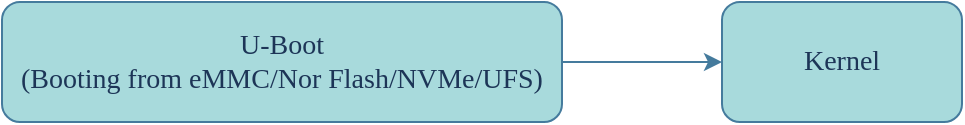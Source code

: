 <mxfile version="22.1.3" type="github" pages="3">
  <diagram name="第 1 页" id="-PQ7a87coccsCbGEvKLt">
    <mxGraphModel dx="933" dy="478" grid="1" gridSize="10" guides="1" tooltips="1" connect="1" arrows="1" fold="1" page="1" pageScale="1" pageWidth="827" pageHeight="1169" background="none" math="0" shadow="0">
      <root>
        <mxCell id="0" />
        <mxCell id="1" parent="0" />
        <mxCell id="opbxaaCzsm2ePwEEzuPa-1" value="" style="edgeStyle=orthogonalEdgeStyle;rounded=0;orthogonalLoop=1;jettySize=auto;html=1;labelBackgroundColor=none;strokeColor=#457B9D;fontColor=default;" parent="1" source="opbxaaCzsm2ePwEEzuPa-2" target="opbxaaCzsm2ePwEEzuPa-3" edge="1">
          <mxGeometry relative="1" as="geometry" />
        </mxCell>
        <mxCell id="opbxaaCzsm2ePwEEzuPa-2" value="&lt;font face=&quot;Times New Roman&quot; style=&quot;font-size: 14px;&quot;&gt;U-Boot&lt;br&gt;(Booting from eMMC/Nor Flash/NVMe/UFS)&lt;/font&gt;" style="whiteSpace=wrap;html=1;rounded=1;fillColor=#A8DADC;strokeColor=#457B9D;fontColor=#1D3557;labelBackgroundColor=none;" parent="1" vertex="1">
          <mxGeometry x="80" y="160" width="280" height="60" as="geometry" />
        </mxCell>
        <mxCell id="opbxaaCzsm2ePwEEzuPa-3" value="&lt;font face=&quot;Times New Roman&quot; style=&quot;font-size: 14px;&quot;&gt;Kernel&lt;/font&gt;" style="whiteSpace=wrap;html=1;rounded=1;fillColor=#A8DADC;strokeColor=#457B9D;fontColor=#1D3557;labelBackgroundColor=none;" parent="1" vertex="1">
          <mxGeometry x="440" y="160" width="120" height="60" as="geometry" />
        </mxCell>
      </root>
    </mxGraphModel>
  </diagram>
  <diagram id="61YwOHfB2VMfFZFJ1FKA" name="第 2 页">
    <mxGraphModel dx="933" dy="478" grid="1" gridSize="10" guides="1" tooltips="1" connect="1" arrows="1" fold="1" page="1" pageScale="1" pageWidth="827" pageHeight="1169" math="0" shadow="0">
      <root>
        <mxCell id="0" />
        <mxCell id="1" parent="0" />
        <mxCell id="goVptPX91S9yTsB_GWEB-6" style="edgeStyle=orthogonalEdgeStyle;rounded=0;orthogonalLoop=1;jettySize=auto;html=1;exitX=1;exitY=0.5;exitDx=0;exitDy=0;" edge="1" parent="1" source="goVptPX91S9yTsB_GWEB-2" target="goVptPX91S9yTsB_GWEB-3">
          <mxGeometry relative="1" as="geometry" />
        </mxCell>
        <mxCell id="goVptPX91S9yTsB_GWEB-2" value="U-Boot" style="whiteSpace=wrap;html=1;rounded=1;fillColor=#A8DADC;strokeColor=#457B9D;fontColor=#1D3557;" vertex="1" parent="1">
          <mxGeometry x="240" y="160" width="120" height="60" as="geometry" />
        </mxCell>
        <mxCell id="goVptPX91S9yTsB_GWEB-3" value="Kernel" style="whiteSpace=wrap;html=1;rounded=1;fillColor=#A8DADC;strokeColor=#457B9D;fontColor=#1D3557;" vertex="1" parent="1">
          <mxGeometry x="440" y="160" width="120" height="60" as="geometry" />
        </mxCell>
        <mxCell id="goVptPX91S9yTsB_GWEB-5" style="edgeStyle=orthogonalEdgeStyle;rounded=0;orthogonalLoop=1;jettySize=auto;html=1;exitX=1;exitY=0.5;exitDx=0;exitDy=0;entryX=0;entryY=0.5;entryDx=0;entryDy=0;" edge="1" parent="1" source="goVptPX91S9yTsB_GWEB-4" target="goVptPX91S9yTsB_GWEB-2">
          <mxGeometry relative="1" as="geometry" />
        </mxCell>
        <mxCell id="goVptPX91S9yTsB_GWEB-4" value="ATF" style="whiteSpace=wrap;html=1;rounded=1;fillColor=#A8DADC;strokeColor=#457B9D;fontColor=#1D3557;" vertex="1" parent="1">
          <mxGeometry x="40" y="160" width="120" height="60" as="geometry" />
        </mxCell>
      </root>
    </mxGraphModel>
  </diagram>
  <diagram id="x0DFtRbV0LRvo7ujrh2X" name="第 3 页">
    <mxGraphModel dx="933" dy="478" grid="1" gridSize="10" guides="1" tooltips="1" connect="1" arrows="1" fold="1" page="1" pageScale="1" pageWidth="827" pageHeight="1169" math="0" shadow="0">
      <root>
        <mxCell id="0" />
        <mxCell id="1" parent="0" />
        <mxCell id="H2sKoE1AbLNEKv8pkA4Y-1" style="edgeStyle=orthogonalEdgeStyle;rounded=0;orthogonalLoop=1;jettySize=auto;html=1;exitX=1;exitY=0.5;exitDx=0;exitDy=0;" edge="1" parent="1" source="H2sKoE1AbLNEKv8pkA4Y-2" target="H2sKoE1AbLNEKv8pkA4Y-3">
          <mxGeometry relative="1" as="geometry" />
        </mxCell>
        <mxCell id="H2sKoE1AbLNEKv8pkA4Y-2" value="U-Boot" style="whiteSpace=wrap;html=1;rounded=1;fillColor=#A8DADC;strokeColor=#457B9D;fontColor=#1D3557;" vertex="1" parent="1">
          <mxGeometry x="240" y="400" width="120" height="60" as="geometry" />
        </mxCell>
        <mxCell id="H2sKoE1AbLNEKv8pkA4Y-7" value="" style="edgeStyle=orthogonalEdgeStyle;rounded=0;orthogonalLoop=1;jettySize=auto;html=1;" edge="1" parent="1" source="H2sKoE1AbLNEKv8pkA4Y-3" target="H2sKoE1AbLNEKv8pkA4Y-6">
          <mxGeometry relative="1" as="geometry" />
        </mxCell>
        <mxCell id="H2sKoE1AbLNEKv8pkA4Y-9" value="" style="edgeStyle=orthogonalEdgeStyle;rounded=0;orthogonalLoop=1;jettySize=auto;html=1;" edge="1" parent="1" source="H2sKoE1AbLNEKv8pkA4Y-3" target="H2sKoE1AbLNEKv8pkA4Y-8">
          <mxGeometry relative="1" as="geometry">
            <Array as="points">
              <mxPoint x="600" y="430" />
              <mxPoint x="600" y="540" />
            </Array>
          </mxGeometry>
        </mxCell>
        <mxCell id="H2sKoE1AbLNEKv8pkA4Y-3" value="Xen" style="whiteSpace=wrap;html=1;rounded=1;fillColor=#A8DADC;strokeColor=#457B9D;fontColor=#1D3557;" vertex="1" parent="1">
          <mxGeometry x="440" y="400" width="120" height="60" as="geometry" />
        </mxCell>
        <mxCell id="H2sKoE1AbLNEKv8pkA4Y-4" style="edgeStyle=orthogonalEdgeStyle;rounded=0;orthogonalLoop=1;jettySize=auto;html=1;exitX=1;exitY=0.5;exitDx=0;exitDy=0;entryX=0;entryY=0.5;entryDx=0;entryDy=0;" edge="1" parent="1" source="H2sKoE1AbLNEKv8pkA4Y-5" target="H2sKoE1AbLNEKv8pkA4Y-2">
          <mxGeometry relative="1" as="geometry" />
        </mxCell>
        <mxCell id="H2sKoE1AbLNEKv8pkA4Y-5" value="ATF" style="whiteSpace=wrap;html=1;rounded=1;fillColor=#A8DADC;strokeColor=#457B9D;fontColor=#1D3557;" vertex="1" parent="1">
          <mxGeometry x="40" y="400" width="120" height="60" as="geometry" />
        </mxCell>
        <mxCell id="H2sKoE1AbLNEKv8pkA4Y-6" value="Dom0&lt;br&gt;(Linux Kernel)" style="whiteSpace=wrap;html=1;fillColor=#A8DADC;strokeColor=#457B9D;fontColor=#1D3557;rounded=1;" vertex="1" parent="1">
          <mxGeometry x="640" y="400" width="160" height="60" as="geometry" />
        </mxCell>
        <mxCell id="H2sKoE1AbLNEKv8pkA4Y-8" value="DomU&lt;br&gt;(Nuttx, Zephyr, Kernel)" style="whiteSpace=wrap;html=1;fillColor=#A8DADC;strokeColor=#457B9D;fontColor=#1D3557;rounded=1;" vertex="1" parent="1">
          <mxGeometry x="640" y="510" width="160" height="60" as="geometry" />
        </mxCell>
      </root>
    </mxGraphModel>
  </diagram>
</mxfile>
